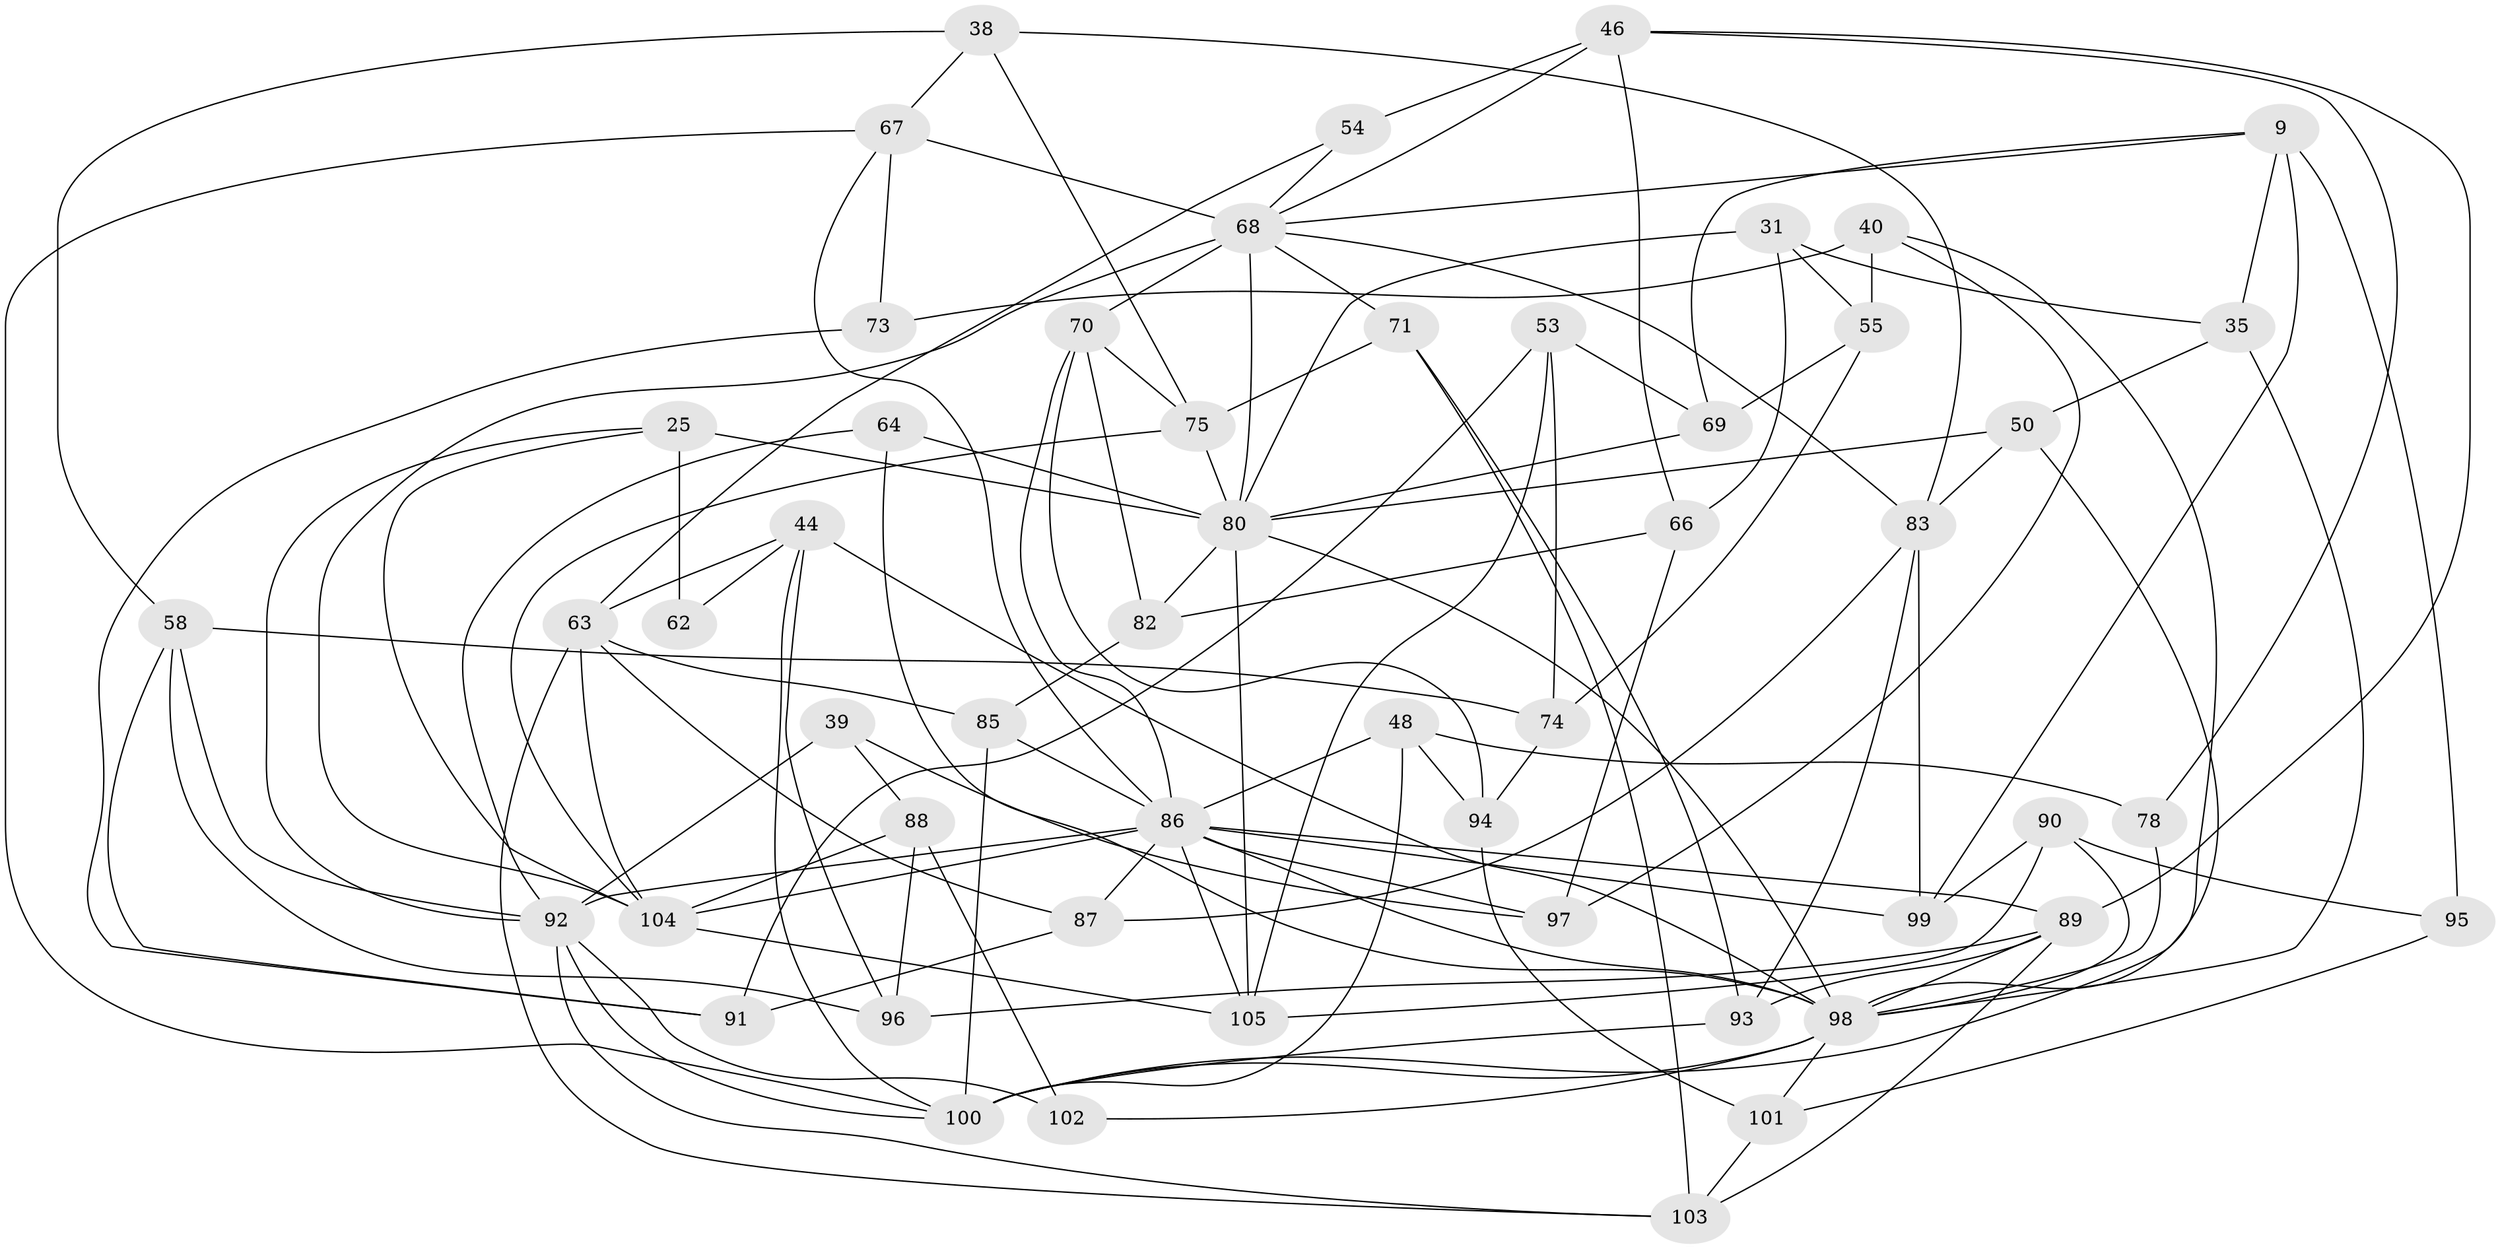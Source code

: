 // original degree distribution, {4: 1.0}
// Generated by graph-tools (version 1.1) at 2025/59/03/09/25 04:59:34]
// undirected, 52 vertices, 126 edges
graph export_dot {
graph [start="1"]
  node [color=gray90,style=filled];
  9 [super="+2"];
  25 [super="+15"];
  31;
  35;
  38;
  39;
  40 [super="+27"];
  44 [super="+43"];
  46 [super="+33"];
  48 [super="+29"];
  50;
  53;
  54;
  55;
  58 [super="+24"];
  62;
  63 [super="+20"];
  64;
  66;
  67 [super="+57"];
  68 [super="+18+30+32"];
  69;
  70 [super="+61"];
  71;
  73;
  74;
  75 [super="+47"];
  78;
  80 [super="+22+59"];
  82;
  83 [super="+28"];
  85;
  86 [super="+72+79+65"];
  87;
  88;
  89 [super="+11+45"];
  90;
  91;
  92 [super="+52+56"];
  93;
  94;
  95;
  96 [super="+77"];
  97;
  98 [super="+49+81+37"];
  99 [super="+76"];
  100 [super="+6+14"];
  101;
  102;
  103 [super="+51"];
  104 [super="+5+36+84"];
  105 [super="+17"];
  9 -- 69;
  9 -- 95 [weight=2];
  9 -- 35;
  9 -- 99;
  9 -- 68;
  25 -- 62 [weight=2];
  25 -- 104;
  25 -- 92;
  25 -- 80 [weight=2];
  31 -- 66;
  31 -- 55;
  31 -- 35;
  31 -- 80;
  35 -- 50;
  35 -- 98;
  38 -- 58;
  38 -- 67;
  38 -- 75;
  38 -- 83;
  39 -- 97;
  39 -- 88;
  39 -- 92 [weight=2];
  40 -- 55;
  40 -- 73 [weight=2];
  40 -- 97;
  40 -- 98 [weight=2];
  44 -- 62 [weight=2];
  44 -- 100;
  44 -- 96 [weight=2];
  44 -- 63;
  44 -- 98 [weight=2];
  46 -- 54 [weight=2];
  46 -- 66;
  46 -- 78;
  46 -- 89;
  46 -- 68;
  48 -- 78 [weight=2];
  48 -- 94;
  48 -- 100;
  48 -- 86 [weight=2];
  50 -- 83;
  50 -- 100;
  50 -- 80;
  53 -- 69;
  53 -- 105;
  53 -- 74;
  53 -- 91;
  54 -- 63;
  54 -- 68;
  55 -- 69;
  55 -- 74;
  58 -- 91;
  58 -- 92 [weight=2];
  58 -- 96;
  58 -- 74;
  63 -- 87;
  63 -- 85;
  63 -- 104;
  63 -- 103;
  64 -- 98;
  64 -- 80 [weight=2];
  64 -- 92;
  66 -- 82;
  66 -- 97;
  67 -- 86;
  67 -- 73;
  67 -- 100;
  67 -- 68 [weight=2];
  68 -- 71;
  68 -- 83;
  68 -- 104 [weight=2];
  68 -- 80 [weight=2];
  68 -- 70 [weight=3];
  69 -- 80;
  70 -- 75;
  70 -- 86 [weight=2];
  70 -- 82;
  70 -- 94;
  71 -- 93;
  71 -- 103;
  71 -- 75;
  73 -- 91;
  74 -- 94;
  75 -- 104;
  75 -- 80 [weight=2];
  78 -- 98;
  80 -- 105;
  80 -- 82;
  80 -- 98;
  82 -- 85;
  83 -- 87;
  83 -- 99;
  83 -- 93;
  85 -- 100;
  85 -- 86;
  86 -- 105;
  86 -- 87;
  86 -- 92 [weight=2];
  86 -- 99 [weight=3];
  86 -- 98 [weight=3];
  86 -- 97;
  86 -- 104 [weight=2];
  86 -- 89;
  87 -- 91;
  88 -- 104;
  88 -- 96;
  88 -- 102;
  89 -- 96 [weight=2];
  89 -- 93;
  89 -- 103 [weight=2];
  89 -- 98;
  90 -- 105;
  90 -- 95;
  90 -- 99;
  90 -- 98;
  92 -- 100;
  92 -- 102 [weight=2];
  92 -- 103;
  93 -- 100;
  94 -- 101;
  95 -- 101;
  98 -- 100;
  98 -- 102;
  98 -- 101;
  101 -- 103;
  104 -- 105 [weight=2];
}
